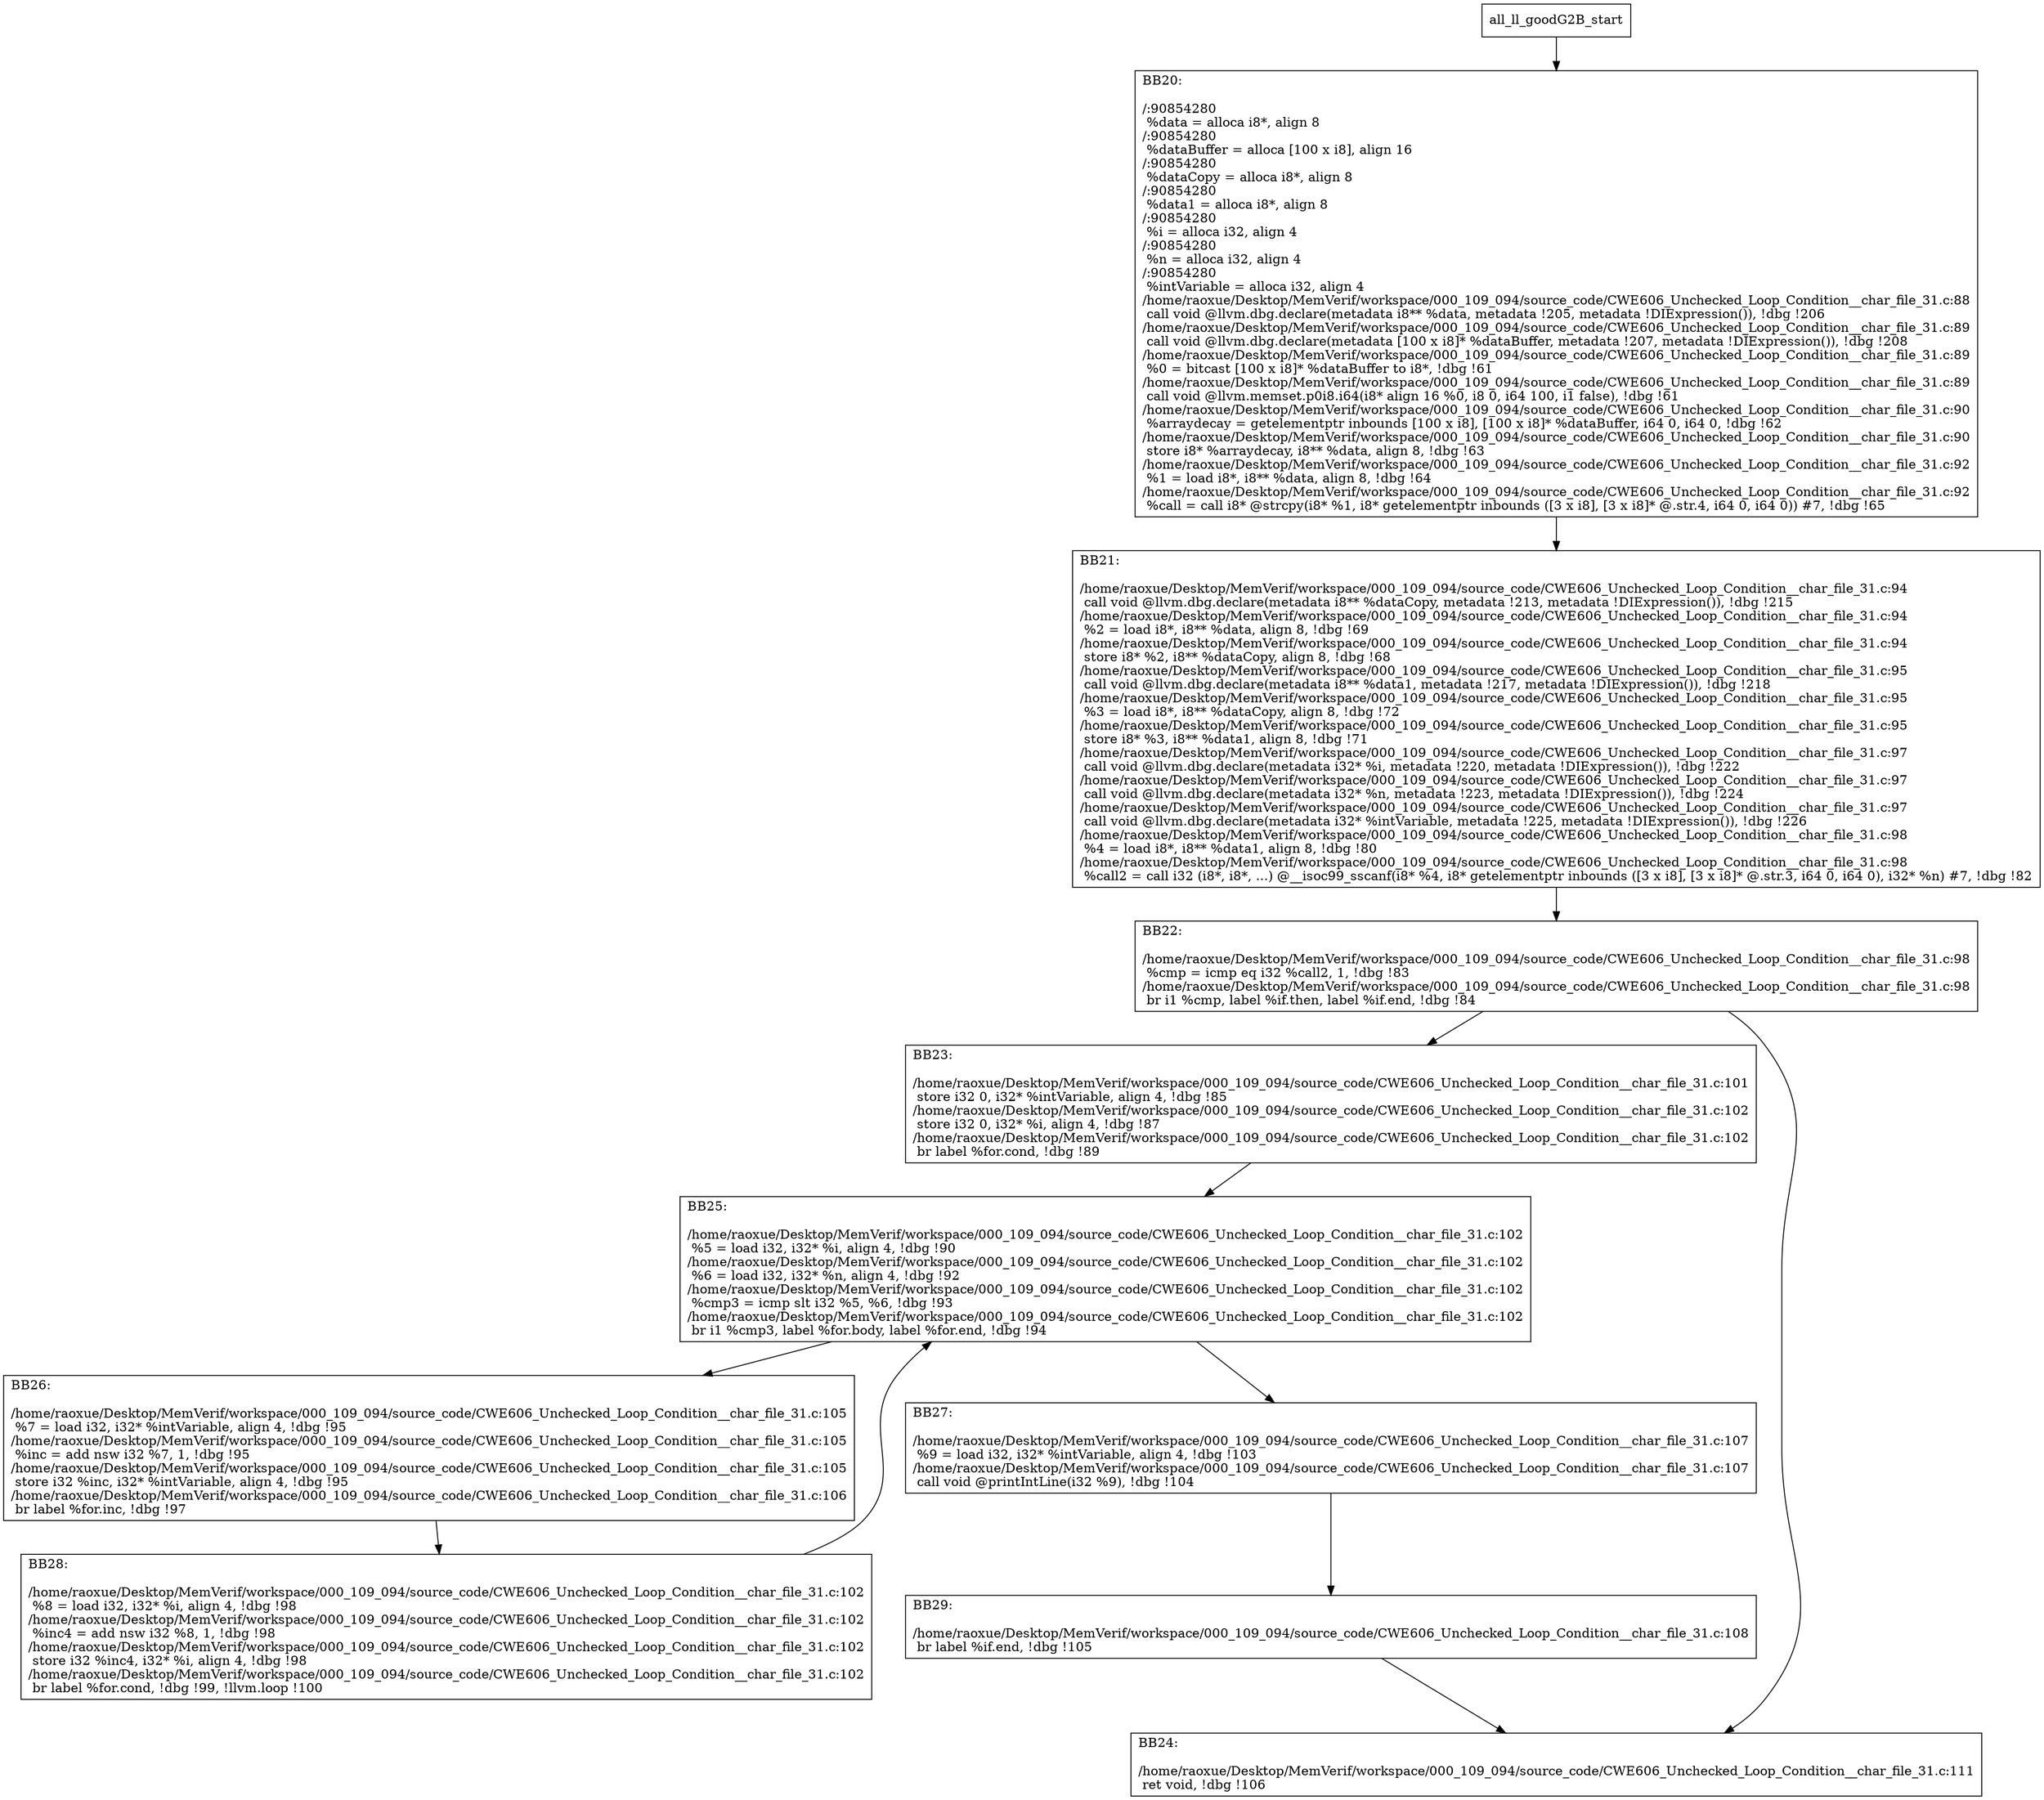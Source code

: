 digraph "CFG for'all_ll_goodG2B' function" {
	BBall_ll_goodG2B_start[shape=record,label="{all_ll_goodG2B_start}"];
	BBall_ll_goodG2B_start-> all_ll_goodG2BBB20;
	all_ll_goodG2BBB20 [shape=record, label="{BB20:\l\l/:90854280\l
  %data = alloca i8*, align 8\l
/:90854280\l
  %dataBuffer = alloca [100 x i8], align 16\l
/:90854280\l
  %dataCopy = alloca i8*, align 8\l
/:90854280\l
  %data1 = alloca i8*, align 8\l
/:90854280\l
  %i = alloca i32, align 4\l
/:90854280\l
  %n = alloca i32, align 4\l
/:90854280\l
  %intVariable = alloca i32, align 4\l
/home/raoxue/Desktop/MemVerif/workspace/000_109_094/source_code/CWE606_Unchecked_Loop_Condition__char_file_31.c:88\l
  call void @llvm.dbg.declare(metadata i8** %data, metadata !205, metadata !DIExpression()), !dbg !206\l
/home/raoxue/Desktop/MemVerif/workspace/000_109_094/source_code/CWE606_Unchecked_Loop_Condition__char_file_31.c:89\l
  call void @llvm.dbg.declare(metadata [100 x i8]* %dataBuffer, metadata !207, metadata !DIExpression()), !dbg !208\l
/home/raoxue/Desktop/MemVerif/workspace/000_109_094/source_code/CWE606_Unchecked_Loop_Condition__char_file_31.c:89\l
  %0 = bitcast [100 x i8]* %dataBuffer to i8*, !dbg !61\l
/home/raoxue/Desktop/MemVerif/workspace/000_109_094/source_code/CWE606_Unchecked_Loop_Condition__char_file_31.c:89\l
  call void @llvm.memset.p0i8.i64(i8* align 16 %0, i8 0, i64 100, i1 false), !dbg !61\l
/home/raoxue/Desktop/MemVerif/workspace/000_109_094/source_code/CWE606_Unchecked_Loop_Condition__char_file_31.c:90\l
  %arraydecay = getelementptr inbounds [100 x i8], [100 x i8]* %dataBuffer, i64 0, i64 0, !dbg !62\l
/home/raoxue/Desktop/MemVerif/workspace/000_109_094/source_code/CWE606_Unchecked_Loop_Condition__char_file_31.c:90\l
  store i8* %arraydecay, i8** %data, align 8, !dbg !63\l
/home/raoxue/Desktop/MemVerif/workspace/000_109_094/source_code/CWE606_Unchecked_Loop_Condition__char_file_31.c:92\l
  %1 = load i8*, i8** %data, align 8, !dbg !64\l
/home/raoxue/Desktop/MemVerif/workspace/000_109_094/source_code/CWE606_Unchecked_Loop_Condition__char_file_31.c:92\l
  %call = call i8* @strcpy(i8* %1, i8* getelementptr inbounds ([3 x i8], [3 x i8]* @.str.4, i64 0, i64 0)) #7, !dbg !65\l
}"];
	all_ll_goodG2BBB20-> all_ll_goodG2BBB21;
	all_ll_goodG2BBB21 [shape=record, label="{BB21:\l\l/home/raoxue/Desktop/MemVerif/workspace/000_109_094/source_code/CWE606_Unchecked_Loop_Condition__char_file_31.c:94\l
  call void @llvm.dbg.declare(metadata i8** %dataCopy, metadata !213, metadata !DIExpression()), !dbg !215\l
/home/raoxue/Desktop/MemVerif/workspace/000_109_094/source_code/CWE606_Unchecked_Loop_Condition__char_file_31.c:94\l
  %2 = load i8*, i8** %data, align 8, !dbg !69\l
/home/raoxue/Desktop/MemVerif/workspace/000_109_094/source_code/CWE606_Unchecked_Loop_Condition__char_file_31.c:94\l
  store i8* %2, i8** %dataCopy, align 8, !dbg !68\l
/home/raoxue/Desktop/MemVerif/workspace/000_109_094/source_code/CWE606_Unchecked_Loop_Condition__char_file_31.c:95\l
  call void @llvm.dbg.declare(metadata i8** %data1, metadata !217, metadata !DIExpression()), !dbg !218\l
/home/raoxue/Desktop/MemVerif/workspace/000_109_094/source_code/CWE606_Unchecked_Loop_Condition__char_file_31.c:95\l
  %3 = load i8*, i8** %dataCopy, align 8, !dbg !72\l
/home/raoxue/Desktop/MemVerif/workspace/000_109_094/source_code/CWE606_Unchecked_Loop_Condition__char_file_31.c:95\l
  store i8* %3, i8** %data1, align 8, !dbg !71\l
/home/raoxue/Desktop/MemVerif/workspace/000_109_094/source_code/CWE606_Unchecked_Loop_Condition__char_file_31.c:97\l
  call void @llvm.dbg.declare(metadata i32* %i, metadata !220, metadata !DIExpression()), !dbg !222\l
/home/raoxue/Desktop/MemVerif/workspace/000_109_094/source_code/CWE606_Unchecked_Loop_Condition__char_file_31.c:97\l
  call void @llvm.dbg.declare(metadata i32* %n, metadata !223, metadata !DIExpression()), !dbg !224\l
/home/raoxue/Desktop/MemVerif/workspace/000_109_094/source_code/CWE606_Unchecked_Loop_Condition__char_file_31.c:97\l
  call void @llvm.dbg.declare(metadata i32* %intVariable, metadata !225, metadata !DIExpression()), !dbg !226\l
/home/raoxue/Desktop/MemVerif/workspace/000_109_094/source_code/CWE606_Unchecked_Loop_Condition__char_file_31.c:98\l
  %4 = load i8*, i8** %data1, align 8, !dbg !80\l
/home/raoxue/Desktop/MemVerif/workspace/000_109_094/source_code/CWE606_Unchecked_Loop_Condition__char_file_31.c:98\l
  %call2 = call i32 (i8*, i8*, ...) @__isoc99_sscanf(i8* %4, i8* getelementptr inbounds ([3 x i8], [3 x i8]* @.str.3, i64 0, i64 0), i32* %n) #7, !dbg !82\l
}"];
	all_ll_goodG2BBB21-> all_ll_goodG2BBB22;
	all_ll_goodG2BBB22 [shape=record, label="{BB22:\l\l/home/raoxue/Desktop/MemVerif/workspace/000_109_094/source_code/CWE606_Unchecked_Loop_Condition__char_file_31.c:98\l
  %cmp = icmp eq i32 %call2, 1, !dbg !83\l
/home/raoxue/Desktop/MemVerif/workspace/000_109_094/source_code/CWE606_Unchecked_Loop_Condition__char_file_31.c:98\l
  br i1 %cmp, label %if.then, label %if.end, !dbg !84\l
}"];
	all_ll_goodG2BBB22-> all_ll_goodG2BBB23;
	all_ll_goodG2BBB22-> all_ll_goodG2BBB24;
	all_ll_goodG2BBB23 [shape=record, label="{BB23:\l\l/home/raoxue/Desktop/MemVerif/workspace/000_109_094/source_code/CWE606_Unchecked_Loop_Condition__char_file_31.c:101\l
  store i32 0, i32* %intVariable, align 4, !dbg !85\l
/home/raoxue/Desktop/MemVerif/workspace/000_109_094/source_code/CWE606_Unchecked_Loop_Condition__char_file_31.c:102\l
  store i32 0, i32* %i, align 4, !dbg !87\l
/home/raoxue/Desktop/MemVerif/workspace/000_109_094/source_code/CWE606_Unchecked_Loop_Condition__char_file_31.c:102\l
  br label %for.cond, !dbg !89\l
}"];
	all_ll_goodG2BBB23-> all_ll_goodG2BBB25;
	all_ll_goodG2BBB25 [shape=record, label="{BB25:\l\l/home/raoxue/Desktop/MemVerif/workspace/000_109_094/source_code/CWE606_Unchecked_Loop_Condition__char_file_31.c:102\l
  %5 = load i32, i32* %i, align 4, !dbg !90\l
/home/raoxue/Desktop/MemVerif/workspace/000_109_094/source_code/CWE606_Unchecked_Loop_Condition__char_file_31.c:102\l
  %6 = load i32, i32* %n, align 4, !dbg !92\l
/home/raoxue/Desktop/MemVerif/workspace/000_109_094/source_code/CWE606_Unchecked_Loop_Condition__char_file_31.c:102\l
  %cmp3 = icmp slt i32 %5, %6, !dbg !93\l
/home/raoxue/Desktop/MemVerif/workspace/000_109_094/source_code/CWE606_Unchecked_Loop_Condition__char_file_31.c:102\l
  br i1 %cmp3, label %for.body, label %for.end, !dbg !94\l
}"];
	all_ll_goodG2BBB25-> all_ll_goodG2BBB26;
	all_ll_goodG2BBB25-> all_ll_goodG2BBB27;
	all_ll_goodG2BBB26 [shape=record, label="{BB26:\l\l/home/raoxue/Desktop/MemVerif/workspace/000_109_094/source_code/CWE606_Unchecked_Loop_Condition__char_file_31.c:105\l
  %7 = load i32, i32* %intVariable, align 4, !dbg !95\l
/home/raoxue/Desktop/MemVerif/workspace/000_109_094/source_code/CWE606_Unchecked_Loop_Condition__char_file_31.c:105\l
  %inc = add nsw i32 %7, 1, !dbg !95\l
/home/raoxue/Desktop/MemVerif/workspace/000_109_094/source_code/CWE606_Unchecked_Loop_Condition__char_file_31.c:105\l
  store i32 %inc, i32* %intVariable, align 4, !dbg !95\l
/home/raoxue/Desktop/MemVerif/workspace/000_109_094/source_code/CWE606_Unchecked_Loop_Condition__char_file_31.c:106\l
  br label %for.inc, !dbg !97\l
}"];
	all_ll_goodG2BBB26-> all_ll_goodG2BBB28;
	all_ll_goodG2BBB28 [shape=record, label="{BB28:\l\l/home/raoxue/Desktop/MemVerif/workspace/000_109_094/source_code/CWE606_Unchecked_Loop_Condition__char_file_31.c:102\l
  %8 = load i32, i32* %i, align 4, !dbg !98\l
/home/raoxue/Desktop/MemVerif/workspace/000_109_094/source_code/CWE606_Unchecked_Loop_Condition__char_file_31.c:102\l
  %inc4 = add nsw i32 %8, 1, !dbg !98\l
/home/raoxue/Desktop/MemVerif/workspace/000_109_094/source_code/CWE606_Unchecked_Loop_Condition__char_file_31.c:102\l
  store i32 %inc4, i32* %i, align 4, !dbg !98\l
/home/raoxue/Desktop/MemVerif/workspace/000_109_094/source_code/CWE606_Unchecked_Loop_Condition__char_file_31.c:102\l
  br label %for.cond, !dbg !99, !llvm.loop !100\l
}"];
	all_ll_goodG2BBB28-> all_ll_goodG2BBB25;
	all_ll_goodG2BBB27 [shape=record, label="{BB27:\l\l/home/raoxue/Desktop/MemVerif/workspace/000_109_094/source_code/CWE606_Unchecked_Loop_Condition__char_file_31.c:107\l
  %9 = load i32, i32* %intVariable, align 4, !dbg !103\l
/home/raoxue/Desktop/MemVerif/workspace/000_109_094/source_code/CWE606_Unchecked_Loop_Condition__char_file_31.c:107\l
  call void @printIntLine(i32 %9), !dbg !104\l
}"];
	all_ll_goodG2BBB27-> all_ll_goodG2BBB29;
	all_ll_goodG2BBB29 [shape=record, label="{BB29:\l\l/home/raoxue/Desktop/MemVerif/workspace/000_109_094/source_code/CWE606_Unchecked_Loop_Condition__char_file_31.c:108\l
  br label %if.end, !dbg !105\l
}"];
	all_ll_goodG2BBB29-> all_ll_goodG2BBB24;
	all_ll_goodG2BBB24 [shape=record, label="{BB24:\l\l/home/raoxue/Desktop/MemVerif/workspace/000_109_094/source_code/CWE606_Unchecked_Loop_Condition__char_file_31.c:111\l
  ret void, !dbg !106\l
}"];
}
